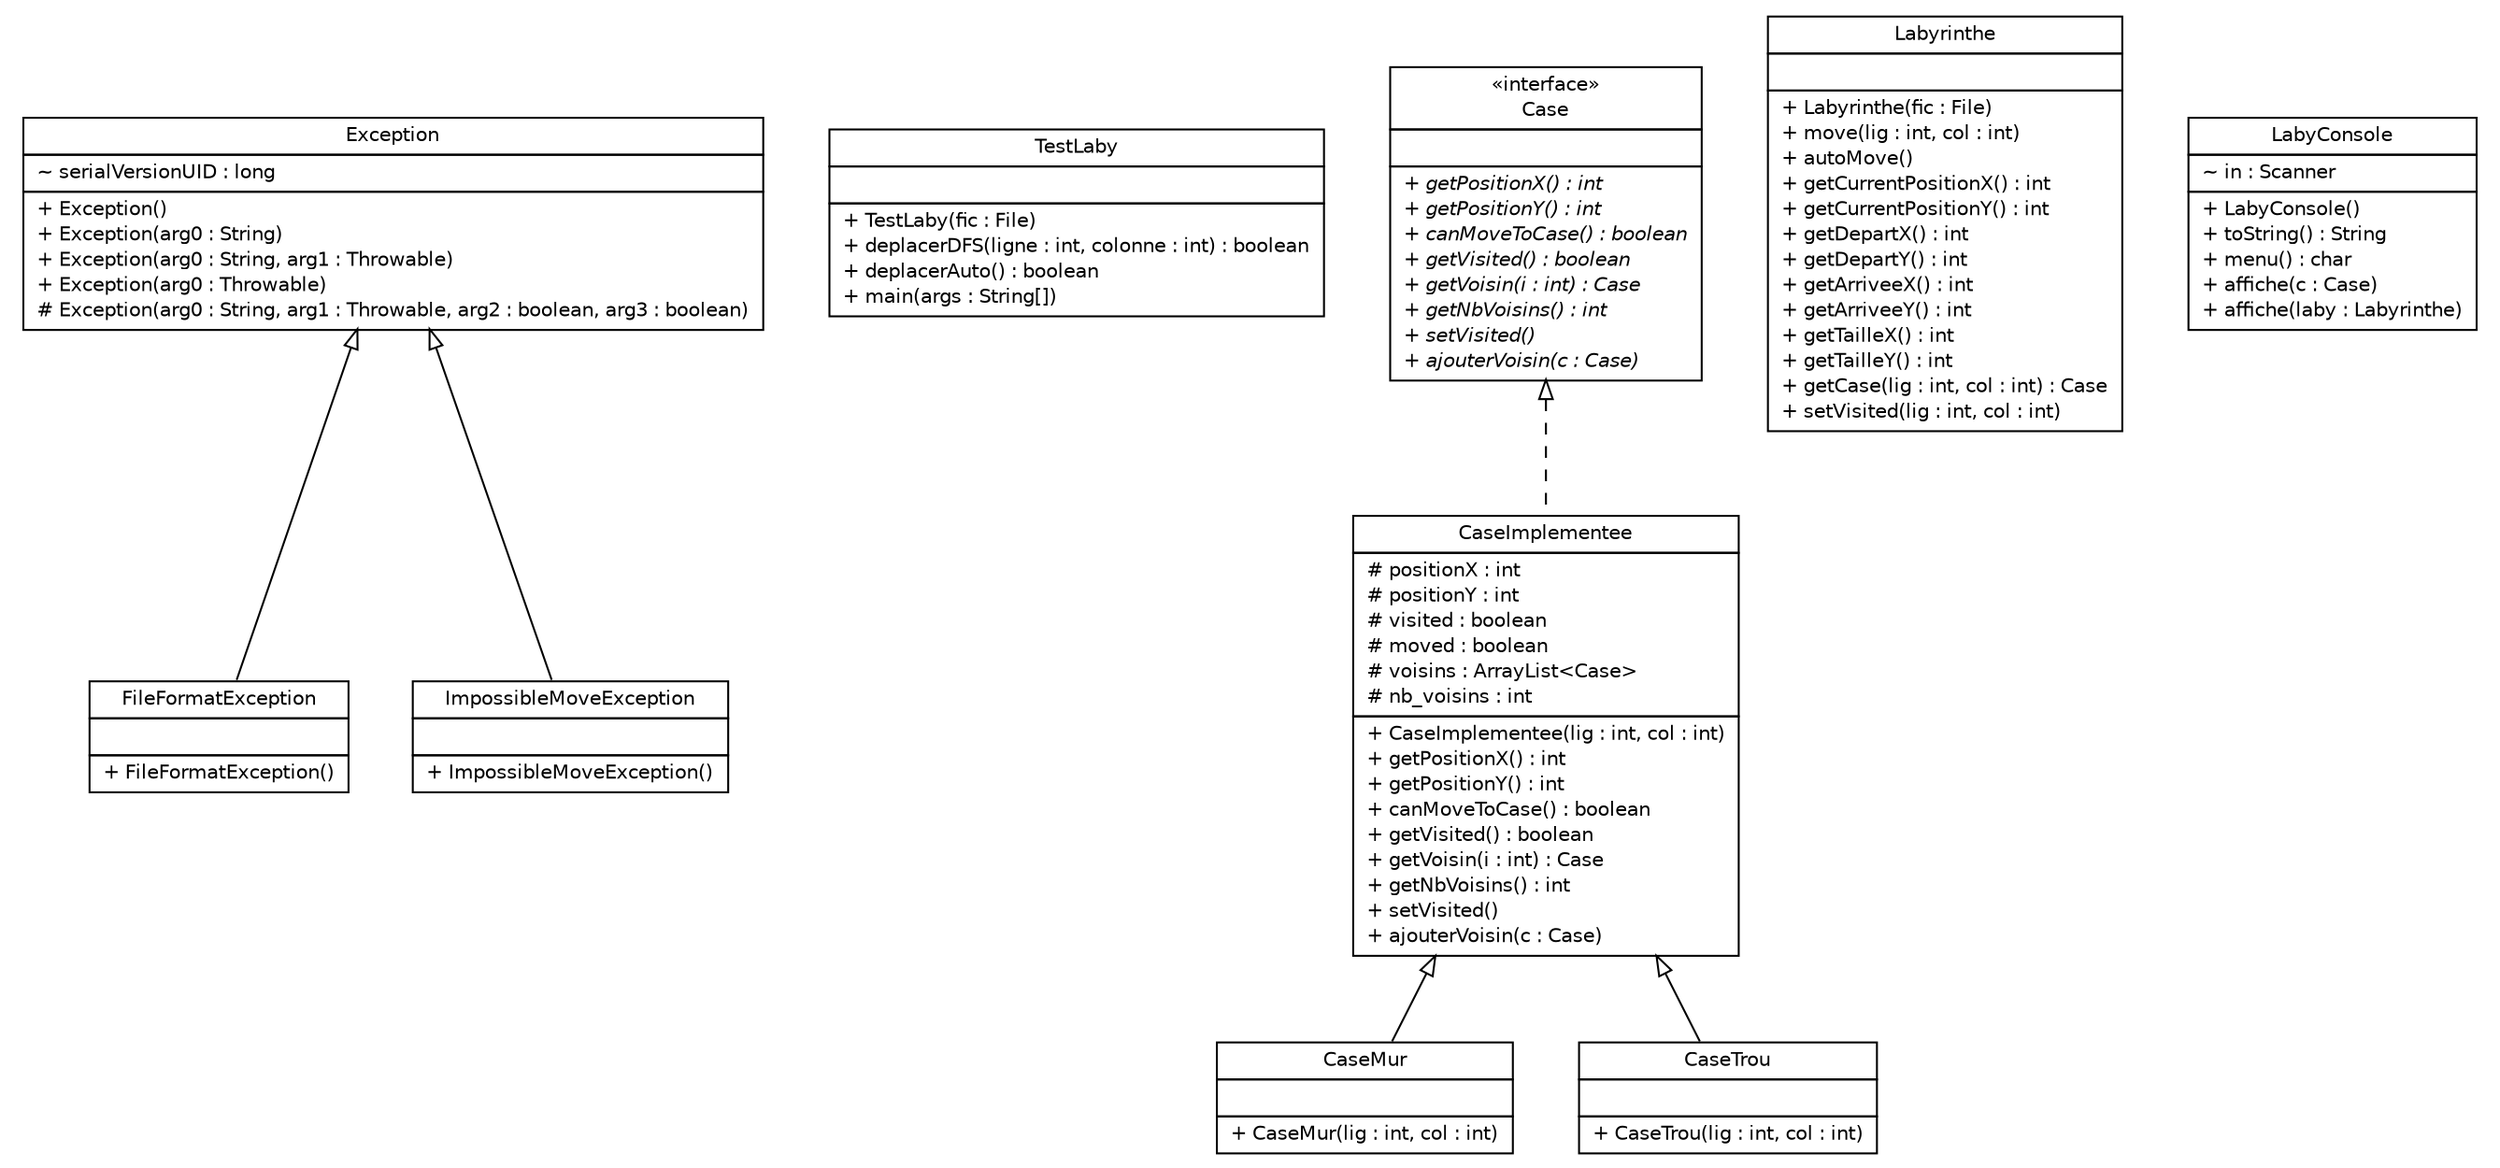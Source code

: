 #!/usr/local/bin/dot
#
# Class diagram 
# Generated by UMLGraph version R5_6 (http://www.umlgraph.org/)
#

digraph G {
	edge [fontname="Helvetica",fontsize=10,labelfontname="Helvetica",labelfontsize=10];
	node [fontname="Helvetica",fontsize=10,shape=plaintext];
	nodesep=0.25;
	ranksep=0.5;
	// controleur.FileFormatException
	c0 [label=<<table title="controleur.FileFormatException" border="0" cellborder="1" cellspacing="0" cellpadding="2" port="p">
		<tr><td><table border="0" cellspacing="0" cellpadding="1">
<tr><td align="center" balign="center"> FileFormatException </td></tr>
		</table></td></tr>
		<tr><td><table border="0" cellspacing="0" cellpadding="1">
<tr><td align="left" balign="left">  </td></tr>
		</table></td></tr>
		<tr><td><table border="0" cellspacing="0" cellpadding="1">
<tr><td align="left" balign="left"> + FileFormatException() </td></tr>
		</table></td></tr>
		</table>>, URL="null", fontname="Helvetica", fontcolor="black", fontsize=10.0];
	// controleur.ImpossibleMoveException
	c1 [label=<<table title="controleur.ImpossibleMoveException" border="0" cellborder="1" cellspacing="0" cellpadding="2" port="p">
		<tr><td><table border="0" cellspacing="0" cellpadding="1">
<tr><td align="center" balign="center"> ImpossibleMoveException </td></tr>
		</table></td></tr>
		<tr><td><table border="0" cellspacing="0" cellpadding="1">
<tr><td align="left" balign="left">  </td></tr>
		</table></td></tr>
		<tr><td><table border="0" cellspacing="0" cellpadding="1">
<tr><td align="left" balign="left"> + ImpossibleMoveException() </td></tr>
		</table></td></tr>
		</table>>, URL="null", fontname="Helvetica", fontcolor="black", fontsize=10.0];
	// controleur.TestLaby
	c2 [label=<<table title="controleur.TestLaby" border="0" cellborder="1" cellspacing="0" cellpadding="2" port="p">
		<tr><td><table border="0" cellspacing="0" cellpadding="1">
<tr><td align="center" balign="center"> TestLaby </td></tr>
		</table></td></tr>
		<tr><td><table border="0" cellspacing="0" cellpadding="1">
<tr><td align="left" balign="left">  </td></tr>
		</table></td></tr>
		<tr><td><table border="0" cellspacing="0" cellpadding="1">
<tr><td align="left" balign="left"> + TestLaby(fic : File) </td></tr>
<tr><td align="left" balign="left"> + deplacerDFS(ligne : int, colonne : int) : boolean </td></tr>
<tr><td align="left" balign="left"> + deplacerAuto() : boolean </td></tr>
<tr><td align="left" balign="left"> + main(args : String[]) </td></tr>
		</table></td></tr>
		</table>>, URL="null", fontname="Helvetica", fontcolor="black", fontsize=10.0];
	// modele.Case
	c3 [label=<<table title="modele.Case" border="0" cellborder="1" cellspacing="0" cellpadding="2" port="p">
		<tr><td><table border="0" cellspacing="0" cellpadding="1">
<tr><td align="center" balign="center"> &#171;interface&#187; </td></tr>
<tr><td align="center" balign="center"> Case </td></tr>
		</table></td></tr>
		<tr><td><table border="0" cellspacing="0" cellpadding="1">
<tr><td align="left" balign="left">  </td></tr>
		</table></td></tr>
		<tr><td><table border="0" cellspacing="0" cellpadding="1">
<tr><td align="left" balign="left"><font face="Helvetica-Oblique" point-size="10.0"> + getPositionX() : int </font></td></tr>
<tr><td align="left" balign="left"><font face="Helvetica-Oblique" point-size="10.0"> + getPositionY() : int </font></td></tr>
<tr><td align="left" balign="left"><font face="Helvetica-Oblique" point-size="10.0"> + canMoveToCase() : boolean </font></td></tr>
<tr><td align="left" balign="left"><font face="Helvetica-Oblique" point-size="10.0"> + getVisited() : boolean </font></td></tr>
<tr><td align="left" balign="left"><font face="Helvetica-Oblique" point-size="10.0"> + getVoisin(i : int) : Case </font></td></tr>
<tr><td align="left" balign="left"><font face="Helvetica-Oblique" point-size="10.0"> + getNbVoisins() : int </font></td></tr>
<tr><td align="left" balign="left"><font face="Helvetica-Oblique" point-size="10.0"> + setVisited() </font></td></tr>
<tr><td align="left" balign="left"><font face="Helvetica-Oblique" point-size="10.0"> + ajouterVoisin(c : Case) </font></td></tr>
		</table></td></tr>
		</table>>, URL="null", fontname="Helvetica", fontcolor="black", fontsize=10.0];
	// modele.CaseImplementee
	c4 [label=<<table title="modele.CaseImplementee" border="0" cellborder="1" cellspacing="0" cellpadding="2" port="p">
		<tr><td><table border="0" cellspacing="0" cellpadding="1">
<tr><td align="center" balign="center"> CaseImplementee </td></tr>
		</table></td></tr>
		<tr><td><table border="0" cellspacing="0" cellpadding="1">
<tr><td align="left" balign="left"> # positionX : int </td></tr>
<tr><td align="left" balign="left"> # positionY : int </td></tr>
<tr><td align="left" balign="left"> # visited : boolean </td></tr>
<tr><td align="left" balign="left"> # moved : boolean </td></tr>
<tr><td align="left" balign="left"> # voisins : ArrayList&lt;Case&gt; </td></tr>
<tr><td align="left" balign="left"> # nb_voisins : int </td></tr>
		</table></td></tr>
		<tr><td><table border="0" cellspacing="0" cellpadding="1">
<tr><td align="left" balign="left"> + CaseImplementee(lig : int, col : int) </td></tr>
<tr><td align="left" balign="left"> + getPositionX() : int </td></tr>
<tr><td align="left" balign="left"> + getPositionY() : int </td></tr>
<tr><td align="left" balign="left"> + canMoveToCase() : boolean </td></tr>
<tr><td align="left" balign="left"> + getVisited() : boolean </td></tr>
<tr><td align="left" balign="left"> + getVoisin(i : int) : Case </td></tr>
<tr><td align="left" balign="left"> + getNbVoisins() : int </td></tr>
<tr><td align="left" balign="left"> + setVisited() </td></tr>
<tr><td align="left" balign="left"> + ajouterVoisin(c : Case) </td></tr>
		</table></td></tr>
		</table>>, URL="null", fontname="Helvetica", fontcolor="black", fontsize=10.0];
	// modele.CaseMur
	c5 [label=<<table title="modele.CaseMur" border="0" cellborder="1" cellspacing="0" cellpadding="2" port="p">
		<tr><td><table border="0" cellspacing="0" cellpadding="1">
<tr><td align="center" balign="center"> CaseMur </td></tr>
		</table></td></tr>
		<tr><td><table border="0" cellspacing="0" cellpadding="1">
<tr><td align="left" balign="left">  </td></tr>
		</table></td></tr>
		<tr><td><table border="0" cellspacing="0" cellpadding="1">
<tr><td align="left" balign="left"> + CaseMur(lig : int, col : int) </td></tr>
		</table></td></tr>
		</table>>, URL="null", fontname="Helvetica", fontcolor="black", fontsize=10.0];
	// modele.CaseTrou
	c6 [label=<<table title="modele.CaseTrou" border="0" cellborder="1" cellspacing="0" cellpadding="2" port="p">
		<tr><td><table border="0" cellspacing="0" cellpadding="1">
<tr><td align="center" balign="center"> CaseTrou </td></tr>
		</table></td></tr>
		<tr><td><table border="0" cellspacing="0" cellpadding="1">
<tr><td align="left" balign="left">  </td></tr>
		</table></td></tr>
		<tr><td><table border="0" cellspacing="0" cellpadding="1">
<tr><td align="left" balign="left"> + CaseTrou(lig : int, col : int) </td></tr>
		</table></td></tr>
		</table>>, URL="null", fontname="Helvetica", fontcolor="black", fontsize=10.0];
	// modele.Labyrinthe
	c7 [label=<<table title="modele.Labyrinthe" border="0" cellborder="1" cellspacing="0" cellpadding="2" port="p">
		<tr><td><table border="0" cellspacing="0" cellpadding="1">
<tr><td align="center" balign="center"> Labyrinthe </td></tr>
		</table></td></tr>
		<tr><td><table border="0" cellspacing="0" cellpadding="1">
<tr><td align="left" balign="left">  </td></tr>
		</table></td></tr>
		<tr><td><table border="0" cellspacing="0" cellpadding="1">
<tr><td align="left" balign="left"> + Labyrinthe(fic : File) </td></tr>
<tr><td align="left" balign="left"> + move(lig : int, col : int) </td></tr>
<tr><td align="left" balign="left"> + autoMove() </td></tr>
<tr><td align="left" balign="left"> + getCurrentPositionX() : int </td></tr>
<tr><td align="left" balign="left"> + getCurrentPositionY() : int </td></tr>
<tr><td align="left" balign="left"> + getDepartX() : int </td></tr>
<tr><td align="left" balign="left"> + getDepartY() : int </td></tr>
<tr><td align="left" balign="left"> + getArriveeX() : int </td></tr>
<tr><td align="left" balign="left"> + getArriveeY() : int </td></tr>
<tr><td align="left" balign="left"> + getTailleX() : int </td></tr>
<tr><td align="left" balign="left"> + getTailleY() : int </td></tr>
<tr><td align="left" balign="left"> + getCase(lig : int, col : int) : Case </td></tr>
<tr><td align="left" balign="left"> + setVisited(lig : int, col : int) </td></tr>
		</table></td></tr>
		</table>>, URL="null", fontname="Helvetica", fontcolor="black", fontsize=10.0];
	// vue.LabyConsole
	c8 [label=<<table title="vue.LabyConsole" border="0" cellborder="1" cellspacing="0" cellpadding="2" port="p">
		<tr><td><table border="0" cellspacing="0" cellpadding="1">
<tr><td align="center" balign="center"> LabyConsole </td></tr>
		</table></td></tr>
		<tr><td><table border="0" cellspacing="0" cellpadding="1">
<tr><td align="left" balign="left"> ~ in : Scanner </td></tr>
		</table></td></tr>
		<tr><td><table border="0" cellspacing="0" cellpadding="1">
<tr><td align="left" balign="left"> + LabyConsole() </td></tr>
<tr><td align="left" balign="left"> + toString() : String </td></tr>
<tr><td align="left" balign="left"> + menu() : char </td></tr>
<tr><td align="left" balign="left"> + affiche(c : Case) </td></tr>
<tr><td align="left" balign="left"> + affiche(laby : Labyrinthe) </td></tr>
		</table></td></tr>
		</table>>, URL="null", fontname="Helvetica", fontcolor="black", fontsize=10.0];
	//controleur.FileFormatException extends java.lang.Exception
	c9:p -> c0:p [dir=back,arrowtail=empty];
	//controleur.ImpossibleMoveException extends java.lang.Exception
	c9:p -> c1:p [dir=back,arrowtail=empty];
	//modele.CaseImplementee implements modele.Case
	c3:p -> c4:p [dir=back,arrowtail=empty,style=dashed];
	//modele.CaseMur extends modele.CaseImplementee
	c4:p -> c5:p [dir=back,arrowtail=empty];
	//modele.CaseTrou extends modele.CaseImplementee
	c4:p -> c6:p [dir=back,arrowtail=empty];
	// java.lang.Exception
	c9 [label=<<table title="java.lang.Exception" border="0" cellborder="1" cellspacing="0" cellpadding="2" port="p" href="http://java.sun.com/j2se/1.4.2/docs/api/java/lang/Exception.html">
		<tr><td><table border="0" cellspacing="0" cellpadding="1">
<tr><td align="center" balign="center"> Exception </td></tr>
		</table></td></tr>
		<tr><td><table border="0" cellspacing="0" cellpadding="1">
<tr><td align="left" balign="left"> ~ serialVersionUID : long </td></tr>
		</table></td></tr>
		<tr><td><table border="0" cellspacing="0" cellpadding="1">
<tr><td align="left" balign="left"> + Exception() </td></tr>
<tr><td align="left" balign="left"> + Exception(arg0 : String) </td></tr>
<tr><td align="left" balign="left"> + Exception(arg0 : String, arg1 : Throwable) </td></tr>
<tr><td align="left" balign="left"> + Exception(arg0 : Throwable) </td></tr>
<tr><td align="left" balign="left"> # Exception(arg0 : String, arg1 : Throwable, arg2 : boolean, arg3 : boolean) </td></tr>
		</table></td></tr>
		</table>>, URL="http://java.sun.com/j2se/1.4.2/docs/api/java/lang/Exception.html", fontname="Helvetica", fontcolor="black", fontsize=10.0];
}

